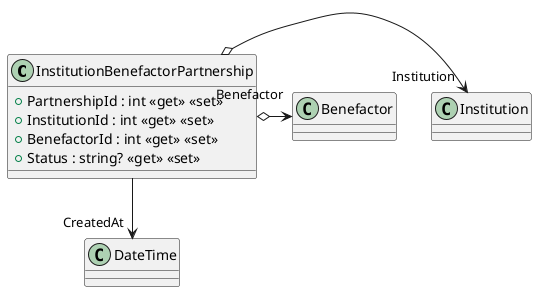 @startuml
class InstitutionBenefactorPartnership {
    + PartnershipId : int <<get>> <<set>>
    + InstitutionId : int <<get>> <<set>>
    + BenefactorId : int <<get>> <<set>>
    + Status : string? <<get>> <<set>>
}
InstitutionBenefactorPartnership o-> "Institution" Institution
InstitutionBenefactorPartnership o-> "Benefactor" Benefactor
InstitutionBenefactorPartnership --> "CreatedAt" DateTime
@enduml
